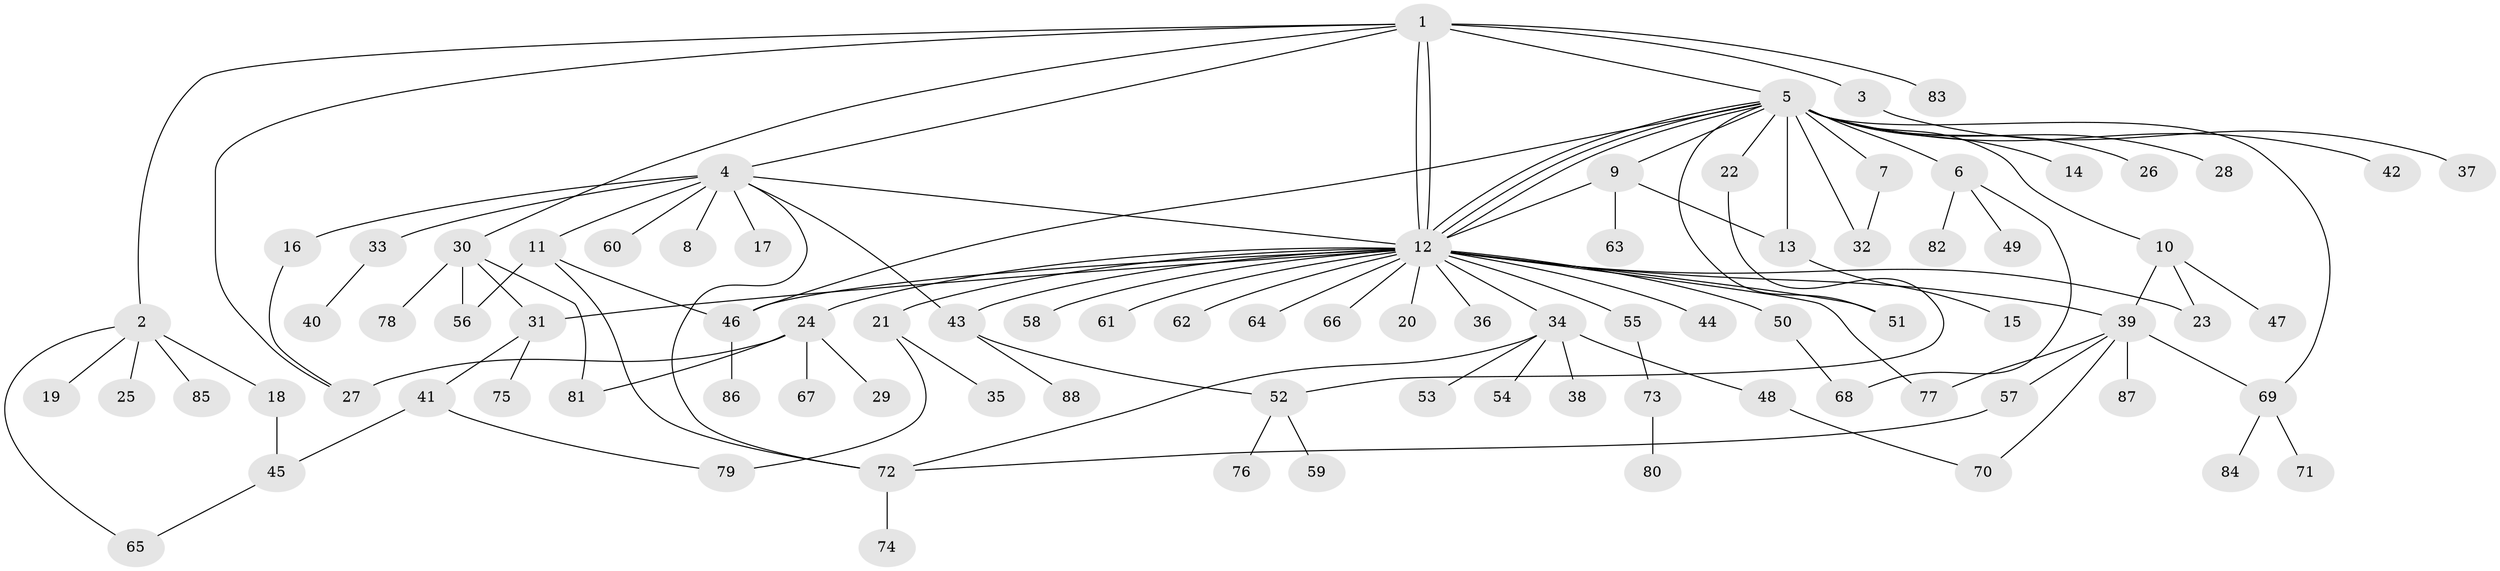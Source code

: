 // Generated by graph-tools (version 1.1) at 2025/26/03/09/25 03:26:03]
// undirected, 88 vertices, 117 edges
graph export_dot {
graph [start="1"]
  node [color=gray90,style=filled];
  1;
  2;
  3;
  4;
  5;
  6;
  7;
  8;
  9;
  10;
  11;
  12;
  13;
  14;
  15;
  16;
  17;
  18;
  19;
  20;
  21;
  22;
  23;
  24;
  25;
  26;
  27;
  28;
  29;
  30;
  31;
  32;
  33;
  34;
  35;
  36;
  37;
  38;
  39;
  40;
  41;
  42;
  43;
  44;
  45;
  46;
  47;
  48;
  49;
  50;
  51;
  52;
  53;
  54;
  55;
  56;
  57;
  58;
  59;
  60;
  61;
  62;
  63;
  64;
  65;
  66;
  67;
  68;
  69;
  70;
  71;
  72;
  73;
  74;
  75;
  76;
  77;
  78;
  79;
  80;
  81;
  82;
  83;
  84;
  85;
  86;
  87;
  88;
  1 -- 2;
  1 -- 3;
  1 -- 4;
  1 -- 5;
  1 -- 12;
  1 -- 12;
  1 -- 27;
  1 -- 30;
  1 -- 83;
  2 -- 18;
  2 -- 19;
  2 -- 25;
  2 -- 65;
  2 -- 85;
  3 -- 37;
  4 -- 8;
  4 -- 11;
  4 -- 12;
  4 -- 16;
  4 -- 17;
  4 -- 33;
  4 -- 43;
  4 -- 60;
  4 -- 72;
  5 -- 6;
  5 -- 7;
  5 -- 9;
  5 -- 10;
  5 -- 12;
  5 -- 12;
  5 -- 12;
  5 -- 13;
  5 -- 14;
  5 -- 22;
  5 -- 26;
  5 -- 28;
  5 -- 32;
  5 -- 42;
  5 -- 46;
  5 -- 51;
  5 -- 69;
  6 -- 49;
  6 -- 68;
  6 -- 82;
  7 -- 32;
  9 -- 12;
  9 -- 13;
  9 -- 63;
  10 -- 23;
  10 -- 39;
  10 -- 47;
  11 -- 46;
  11 -- 56;
  11 -- 72;
  12 -- 20;
  12 -- 21;
  12 -- 23;
  12 -- 24;
  12 -- 31;
  12 -- 34;
  12 -- 36;
  12 -- 39;
  12 -- 43;
  12 -- 44;
  12 -- 46;
  12 -- 50;
  12 -- 51;
  12 -- 55;
  12 -- 58;
  12 -- 61;
  12 -- 62;
  12 -- 64;
  12 -- 66;
  12 -- 77;
  13 -- 15;
  16 -- 27;
  18 -- 45;
  21 -- 35;
  21 -- 79;
  22 -- 52;
  24 -- 27;
  24 -- 29;
  24 -- 67;
  24 -- 81;
  30 -- 31;
  30 -- 56;
  30 -- 78;
  30 -- 81;
  31 -- 41;
  31 -- 75;
  33 -- 40;
  34 -- 38;
  34 -- 48;
  34 -- 53;
  34 -- 54;
  34 -- 72;
  39 -- 57;
  39 -- 69;
  39 -- 70;
  39 -- 77;
  39 -- 87;
  41 -- 45;
  41 -- 79;
  43 -- 52;
  43 -- 88;
  45 -- 65;
  46 -- 86;
  48 -- 70;
  50 -- 68;
  52 -- 59;
  52 -- 76;
  55 -- 73;
  57 -- 72;
  69 -- 71;
  69 -- 84;
  72 -- 74;
  73 -- 80;
}
